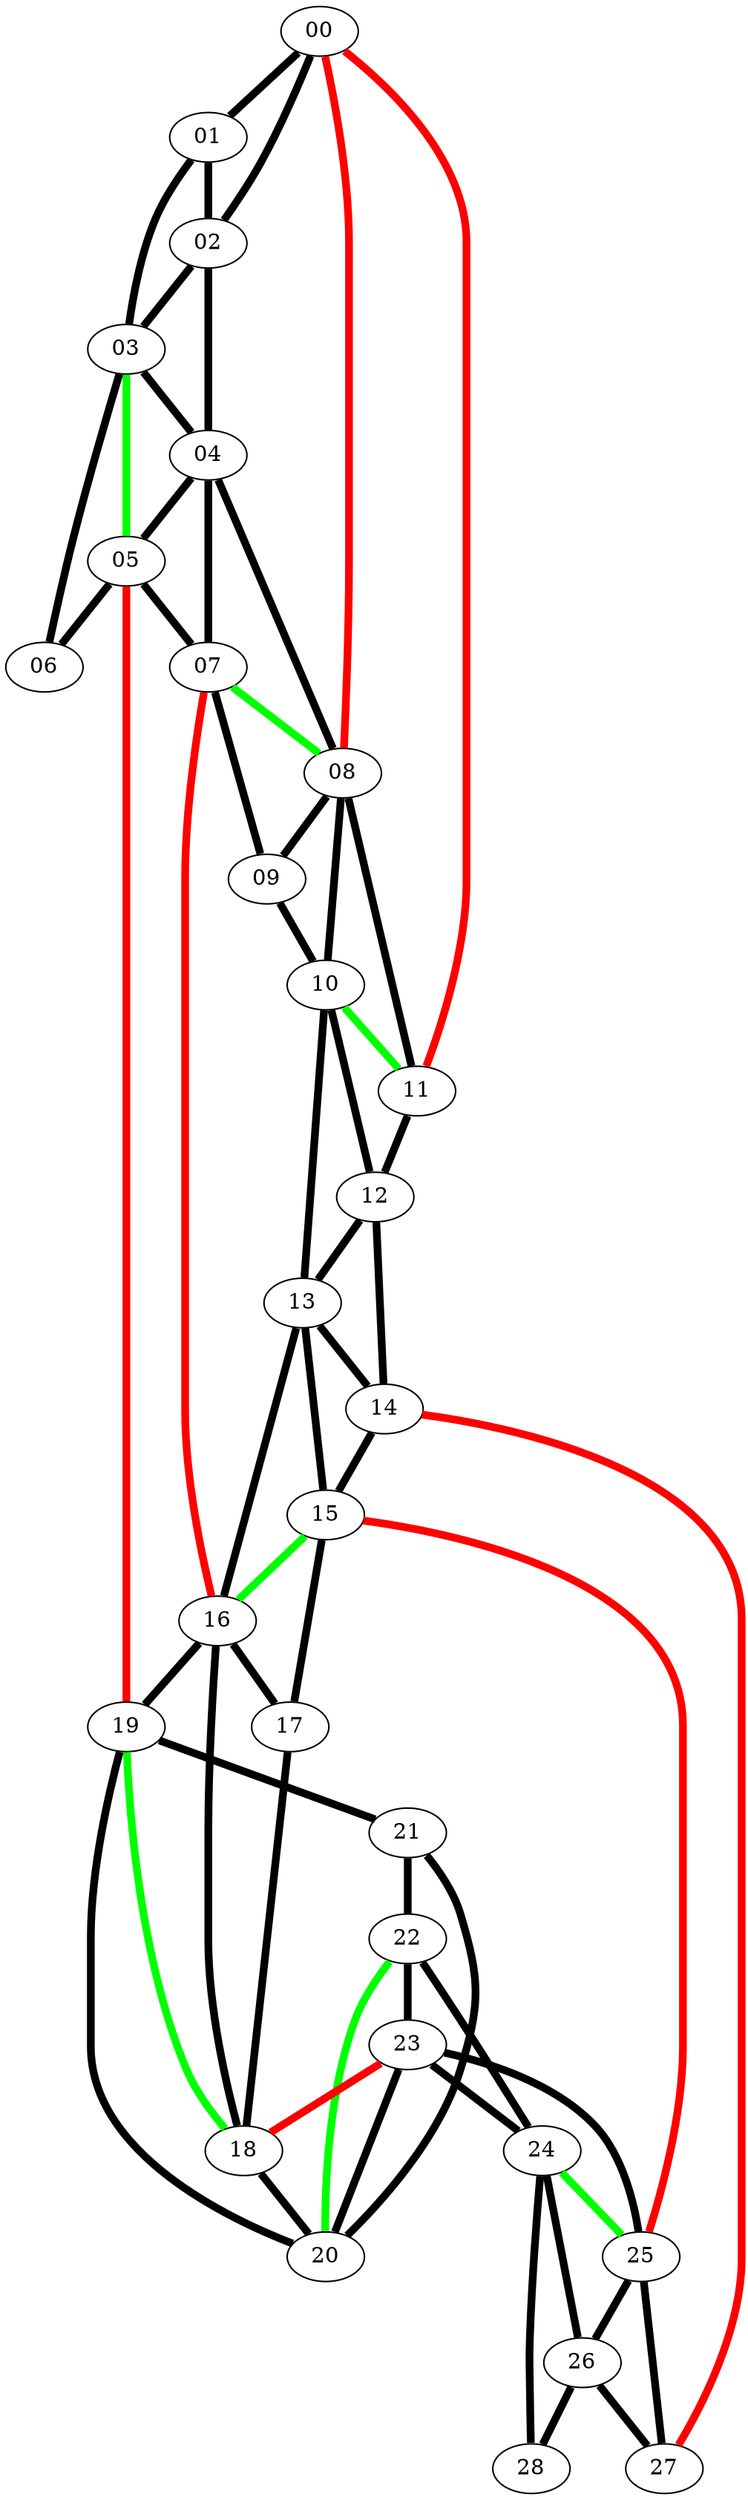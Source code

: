 graph G {
  00 [label="00", width=0, height=0; pos="100, 0!"];
  01 [label="01", width=0, height=0; pos="0, 173!"];
  02 [label="02", width=0, height=0; pos="-100, 0!"];
  03 [label="03", width=0, height=0; pos="-300, 0!"];
  04 [label="04", width=0, height=0; pos="-200, -173!"];
  05 [label="05", width=0, height=0; pos="-300, -346!"];
  06 [label="06", width=0, height=0; pos="-500, -346!"];
  07 [label="07", width=0, height=0; pos="-100, -346!"];
  08 [label="08", width=0, height=0; pos="200, -173!"];
  09 [label="09", width=0, height=0; pos="100, -346!"];
  10 [label="10", width=0, height=0; pos="300, -346!"];
  11 [label="11", width=0, height=0; pos="300, 0!"];
  12 [label="12", width=0, height=0; pos="500, -346!"];
  13 [label="13", width=0, height=0; pos="400, -519!"];
  14 [label="14", width=0, height=0; pos="500, -692!"];
  15 [label="15", width=0, height=0; pos="300, -692!"];
  16 [label="16", width=0, height=0; pos="0, -519!"];
  17 [label="17", width=0, height=0; pos="100, -692!"];
  18 [label="18", width=0, height=0; pos="-100, -692!"];
  19 [label="19", width=0, height=0; pos="-400, -519!"];
  20 [label="20", width=0, height=0; pos="-300, -692!"];
  21 [label="21", width=0, height=0; pos="-500, -692!"];
  22 [label="22", width=0, height=0; pos="-300, -1039!"];
  23 [label="23", width=0, height=0; pos="-200, -866!"];
  24 [label="24", width=0, height=0; pos="-100, -1039!"];
  25 [label="25", width=0, height=0; pos="200, -866!"];
  26 [label="26", width=0, height=0; pos="100, -1039!"];
  27 [label="27", width=0, height=0; pos="300, -1039!"];
  28 [label="28", width=0, height=0; pos="0, -1212!"];
  00--01 [color="black", penwidth=5]
  00--02 [color="black", penwidth=5];
  01--02 [color="black", penwidth=5];
  01--03 [color="black", penwidth=5];
  02--03 [color="black", penwidth=5];
  02--04 [color="black", penwidth=5];
  03--04 [color="black", penwidth=5];
  03--05 [color="green", penwidth=5];
  04--05 [color="black", penwidth=5];
  03--06 [color="black", penwidth=5];
  05--06 [color="black", penwidth=5];
  04--07 [color="black", penwidth=5];
  05--07 [color="black", penwidth=5];
  04--08 [color="black", penwidth=5];
  07--08 [color="green", penwidth=5];
  07--09 [color="black", penwidth=5];
  08--09 [color="black", penwidth=5];
  08--10 [color="black", penwidth=5];
  09--10 [color="black", penwidth=5];
  08--11 [color="black", penwidth=5];
  10--11 [color="green", penwidth=5];
  10--12 [color="black", penwidth=5];
  11--12 [color="black", penwidth=5];
  10--13 [color="black", penwidth=5];
  12--13 [color="black", penwidth=5];
  12--14 [color="black", penwidth=5];
  13--14 [color="black", penwidth=5];
  13--15 [color="black", penwidth=5];
  14--15 [color="black", penwidth=5];
  13--16 [color="black", penwidth=5];
  15--16 [color="green", penwidth=5];
  15--17 [color="black", penwidth=5];
  16--17 [color="black", penwidth=5];
  16--18 [color="black", penwidth=5];
  17--18 [color="black", penwidth=5];
  16--19 [color="black", penwidth=5];
  18--19 [color="green", penwidth=5];
  18--20 [color="black", penwidth=5];
  19--20 [color="black", penwidth=5];
  19--21 [color="black", penwidth=5];
  20--21 [color="black", penwidth=5];
  20--22 [color="green", penwidth=5];
  21--22 [color="black", penwidth=5];
  20--23 [color="black", penwidth=5];
  22--23 [color="black", penwidth=5];
  22--24 [color="black", penwidth=5];
  23--24 [color="black", penwidth=5];
  23--25 [color="black", penwidth=5];
  24--25 [color="green", penwidth=5];
  24--26 [color="black", penwidth=5];
  25--26 [color="black", penwidth=5];
  25--27 [color="black", penwidth=5];
  26--27 [color="black", penwidth=5];
  24--28 [color="black", penwidth=5];
  26--28 [color="black", penwidth=5];
  08--00 [color="red", penwidth=5];
  11--00 [color="red", penwidth=5];
  16--07 [color="red", penwidth=5];
  19--05 [color="red", penwidth=5];
  23--18 [color="red", penwidth=5];
  25--15 [color="red", penwidth=5];
  27--14 [color="red", penwidth=5];
}
